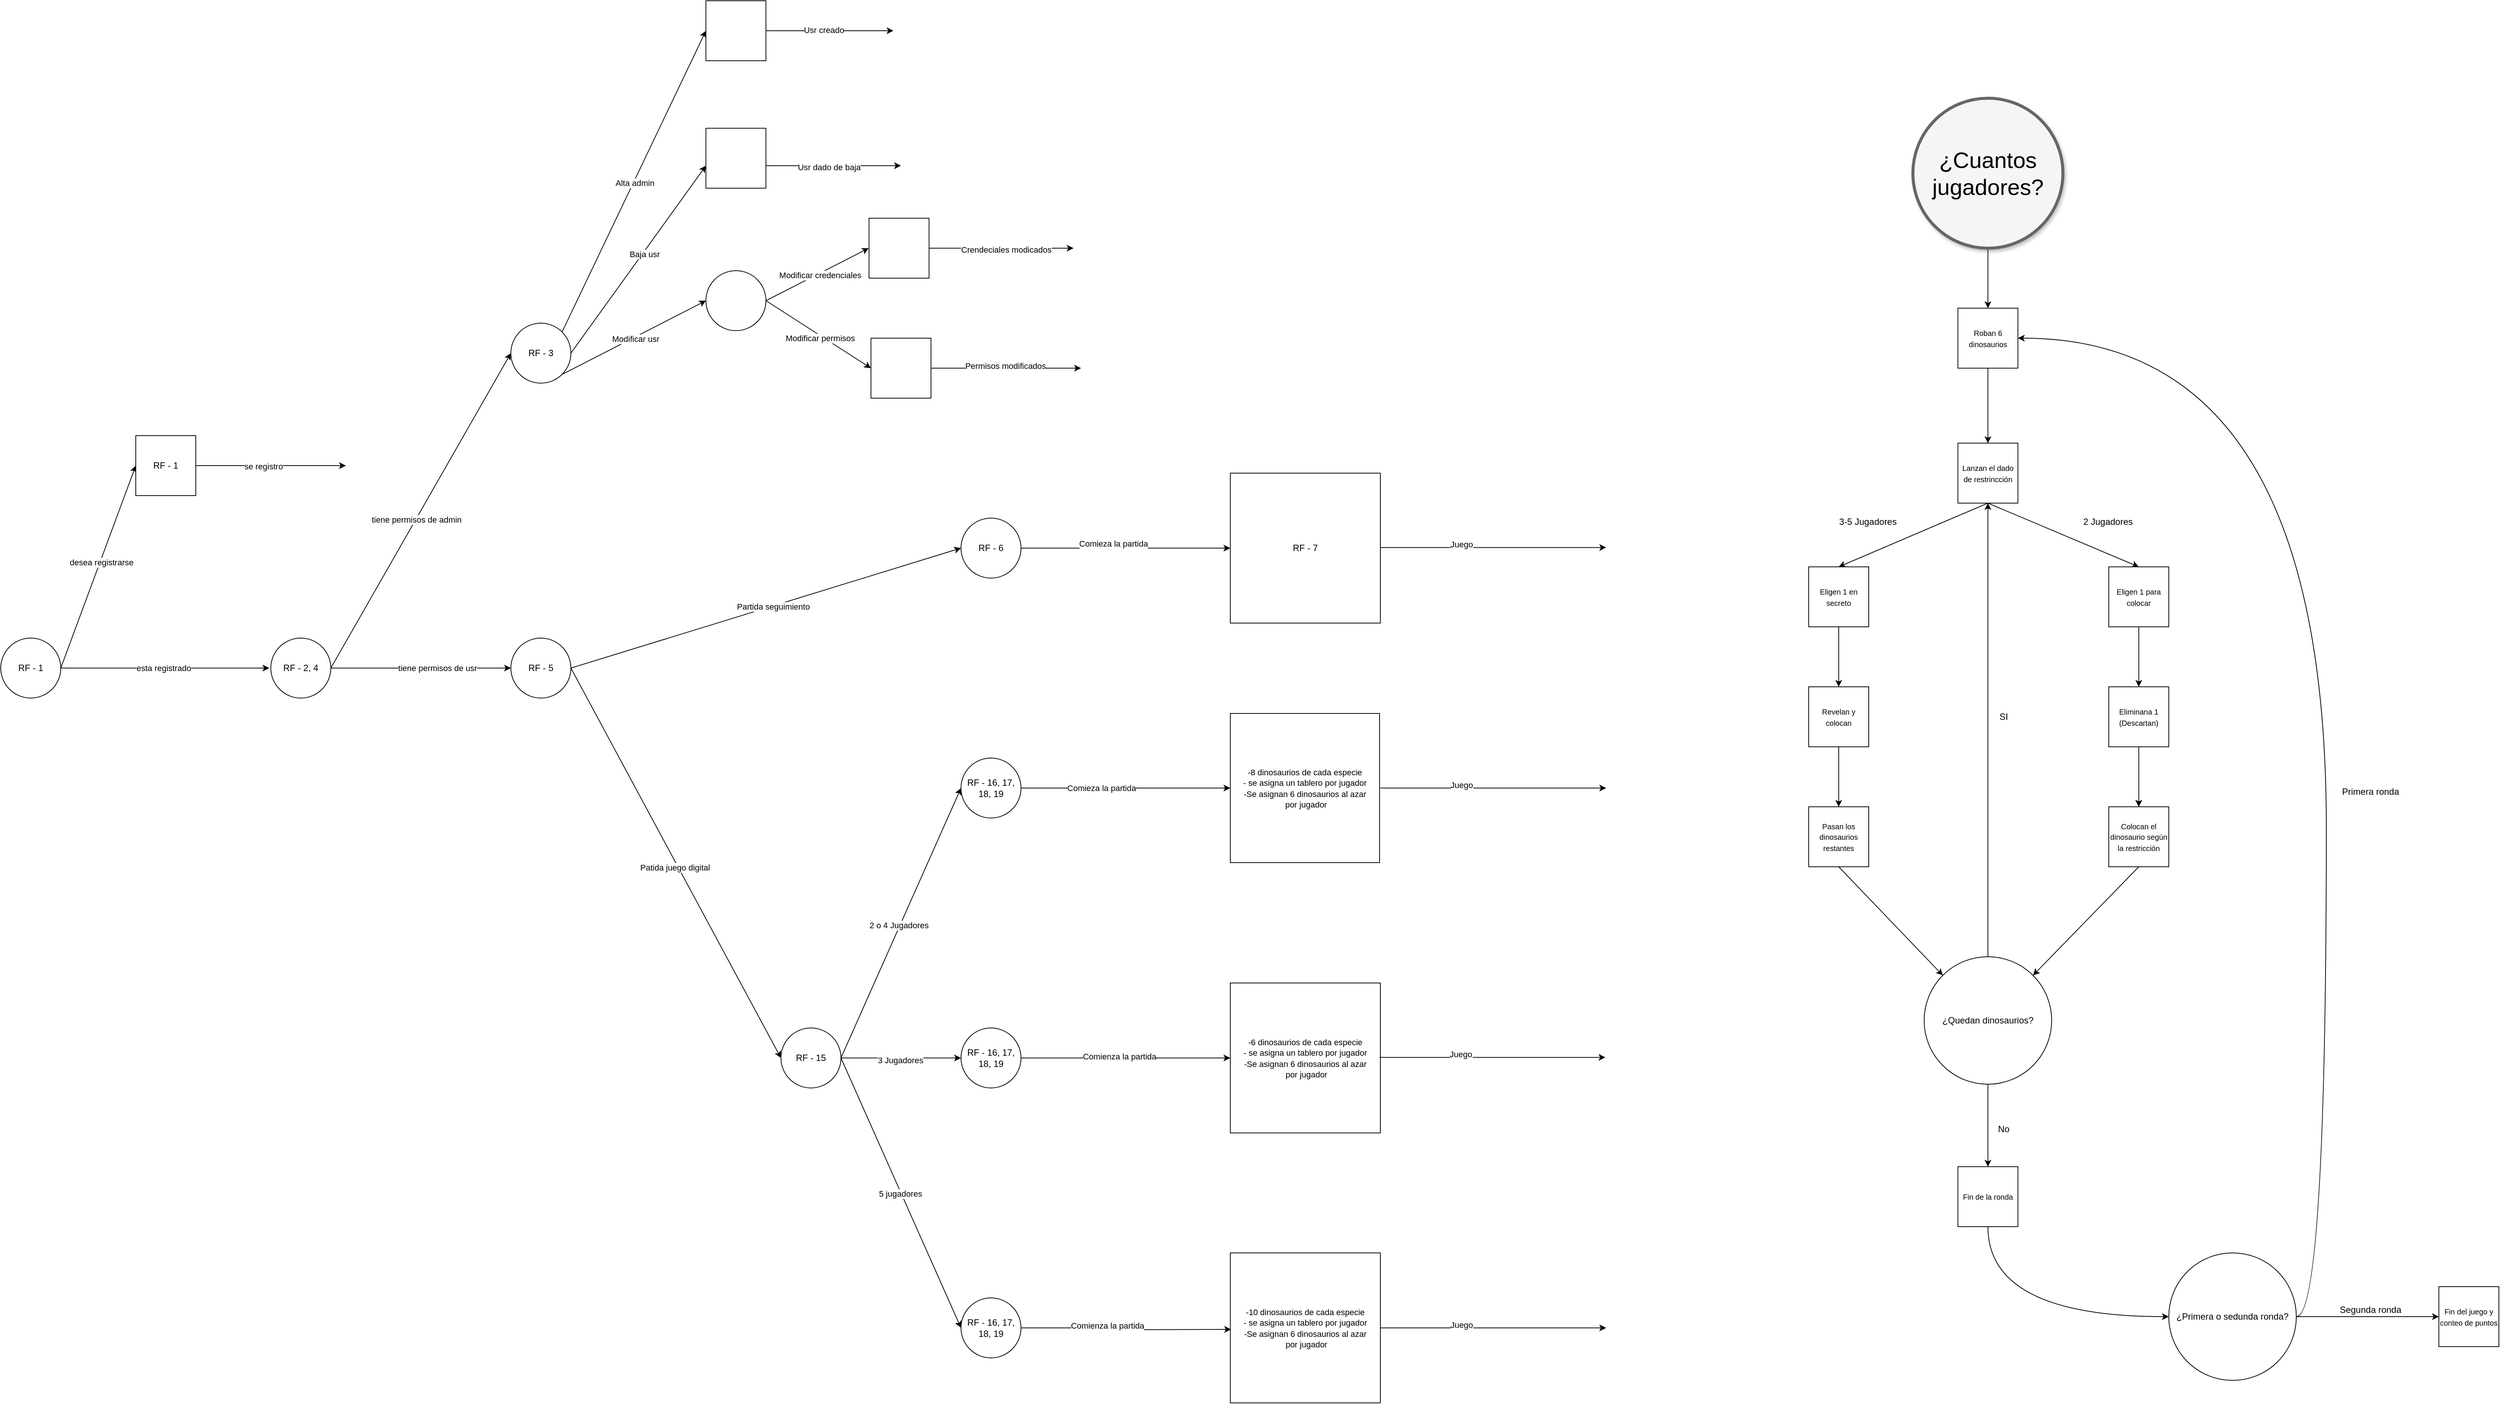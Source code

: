 <mxfile version="28.0.4">
  <diagram name="Page-1" id="ff44883e-f642-bcb2-894b-16b3d25a3f0b">
    <mxGraphModel grid="1" page="1" gridSize="10" guides="1" tooltips="1" connect="1" arrows="1" fold="1" pageScale="1.5" pageWidth="1169" pageHeight="826" background="none" math="0" shadow="0">
      <root>
        <mxCell id="0" style=";html=1;" />
        <mxCell id="1" style=";html=1;" parent="0" />
        <mxCell id="zzdUzjvPum1pIaP3uu2M-7" style="rounded=0;orthogonalLoop=1;jettySize=auto;html=1;exitX=1;exitY=0.5;exitDx=0;exitDy=0;entryX=0;entryY=0.5;entryDx=0;entryDy=0;" edge="1" parent="1" source="zzdUzjvPum1pIaP3uu2M-1" target="zzdUzjvPum1pIaP3uu2M-67">
          <mxGeometry relative="1" as="geometry">
            <mxPoint x="2280.0" y="-1160" as="targetPoint" />
          </mxGeometry>
        </mxCell>
        <mxCell id="zzdUzjvPum1pIaP3uu2M-8" value="desea registrarse" style="edgeLabel;html=1;align=center;verticalAlign=middle;resizable=0;points=[];" connectable="0" vertex="1" parent="zzdUzjvPum1pIaP3uu2M-7">
          <mxGeometry x="0.051" y="-1" relative="1" as="geometry">
            <mxPoint as="offset" />
          </mxGeometry>
        </mxCell>
        <mxCell id="zzdUzjvPum1pIaP3uu2M-1" value="RF - 1" style="ellipse;whiteSpace=wrap;html=1;aspect=fixed;" vertex="1" parent="1">
          <mxGeometry x="1920" y="-1600" width="80" height="80" as="geometry" />
        </mxCell>
        <mxCell id="zzdUzjvPum1pIaP3uu2M-11" style="rounded=0;orthogonalLoop=1;jettySize=auto;html=1;exitX=1;exitY=0.5;exitDx=0;exitDy=0;entryX=0;entryY=0.5;entryDx=0;entryDy=0;" edge="1" parent="1" source="zzdUzjvPum1pIaP3uu2M-3" target="zzdUzjvPum1pIaP3uu2M-10">
          <mxGeometry relative="1" as="geometry" />
        </mxCell>
        <mxCell id="zzdUzjvPum1pIaP3uu2M-12" value="tiene permisos de admin" style="edgeLabel;html=1;align=center;verticalAlign=middle;resizable=0;points=[];" connectable="0" vertex="1" parent="zzdUzjvPum1pIaP3uu2M-11">
          <mxGeometry x="-0.055" relative="1" as="geometry">
            <mxPoint as="offset" />
          </mxGeometry>
        </mxCell>
        <mxCell id="zzdUzjvPum1pIaP3uu2M-14" style="rounded=0;orthogonalLoop=1;jettySize=auto;html=1;exitX=1;exitY=0.5;exitDx=0;exitDy=0;entryX=0;entryY=0.5;entryDx=0;entryDy=0;" edge="1" parent="1" source="zzdUzjvPum1pIaP3uu2M-3" target="zzdUzjvPum1pIaP3uu2M-13">
          <mxGeometry relative="1" as="geometry" />
        </mxCell>
        <mxCell id="zzdUzjvPum1pIaP3uu2M-15" value="tiene permisos de usr" style="edgeLabel;html=1;align=center;verticalAlign=middle;resizable=0;points=[];" connectable="0" vertex="1" parent="zzdUzjvPum1pIaP3uu2M-14">
          <mxGeometry x="0.182" relative="1" as="geometry">
            <mxPoint as="offset" />
          </mxGeometry>
        </mxCell>
        <mxCell id="zzdUzjvPum1pIaP3uu2M-3" value="RF - 2, 4" style="ellipse;whiteSpace=wrap;html=1;aspect=fixed;" vertex="1" parent="1">
          <mxGeometry x="2280" y="-1600" width="80" height="80" as="geometry" />
        </mxCell>
        <mxCell id="zzdUzjvPum1pIaP3uu2M-4" style="rounded=0;orthogonalLoop=1;jettySize=auto;html=1;exitX=1;exitY=0.5;exitDx=0;exitDy=0;" edge="1" parent="1" source="zzdUzjvPum1pIaP3uu2M-1">
          <mxGeometry relative="1" as="geometry">
            <mxPoint x="2278" y="-1560" as="targetPoint" />
          </mxGeometry>
        </mxCell>
        <mxCell id="zzdUzjvPum1pIaP3uu2M-6" value="esta registrado" style="edgeLabel;html=1;align=center;verticalAlign=middle;resizable=0;points=[];" connectable="0" vertex="1" parent="zzdUzjvPum1pIaP3uu2M-4">
          <mxGeometry x="-0.014" relative="1" as="geometry">
            <mxPoint as="offset" />
          </mxGeometry>
        </mxCell>
        <mxCell id="zzdUzjvPum1pIaP3uu2M-23" style="rounded=0;orthogonalLoop=1;jettySize=auto;html=1;exitX=1;exitY=0;exitDx=0;exitDy=0;entryX=0;entryY=0.5;entryDx=0;entryDy=0;" edge="1" parent="1" source="zzdUzjvPum1pIaP3uu2M-10" target="zzdUzjvPum1pIaP3uu2M-37">
          <mxGeometry relative="1" as="geometry">
            <mxPoint x="2860.0" y="-2420" as="targetPoint" />
          </mxGeometry>
        </mxCell>
        <mxCell id="zzdUzjvPum1pIaP3uu2M-24" value="Alta admin" style="edgeLabel;html=1;align=center;verticalAlign=middle;resizable=0;points=[];" connectable="0" vertex="1" parent="zzdUzjvPum1pIaP3uu2M-23">
          <mxGeometry x="-0.008" y="-1" relative="1" as="geometry">
            <mxPoint as="offset" />
          </mxGeometry>
        </mxCell>
        <mxCell id="zzdUzjvPum1pIaP3uu2M-26" style="rounded=0;orthogonalLoop=1;jettySize=auto;html=1;exitX=1;exitY=0.5;exitDx=0;exitDy=0;entryX=0;entryY=0.5;entryDx=0;entryDy=0;" edge="1" parent="1" source="zzdUzjvPum1pIaP3uu2M-10">
          <mxGeometry relative="1" as="geometry">
            <mxPoint x="2860.0" y="-2230" as="targetPoint" />
          </mxGeometry>
        </mxCell>
        <mxCell id="zzdUzjvPum1pIaP3uu2M-27" value="Baja usr" style="edgeLabel;html=1;align=center;verticalAlign=middle;resizable=0;points=[];" connectable="0" vertex="1" parent="zzdUzjvPum1pIaP3uu2M-26">
          <mxGeometry x="0.068" y="-2" relative="1" as="geometry">
            <mxPoint as="offset" />
          </mxGeometry>
        </mxCell>
        <mxCell id="zzdUzjvPum1pIaP3uu2M-29" style="rounded=0;orthogonalLoop=1;jettySize=auto;html=1;exitX=1;exitY=1;exitDx=0;exitDy=0;entryX=0;entryY=0.5;entryDx=0;entryDy=0;" edge="1" parent="1" source="zzdUzjvPum1pIaP3uu2M-10" target="zzdUzjvPum1pIaP3uu2M-28">
          <mxGeometry relative="1" as="geometry" />
        </mxCell>
        <mxCell id="zzdUzjvPum1pIaP3uu2M-30" value="Modificar usr" style="edgeLabel;html=1;align=center;verticalAlign=middle;resizable=0;points=[];" connectable="0" vertex="1" parent="zzdUzjvPum1pIaP3uu2M-29">
          <mxGeometry x="0.002" y="-2" relative="1" as="geometry">
            <mxPoint as="offset" />
          </mxGeometry>
        </mxCell>
        <mxCell id="zzdUzjvPum1pIaP3uu2M-10" value="RF - 3" style="ellipse;whiteSpace=wrap;html=1;aspect=fixed;" vertex="1" parent="1">
          <mxGeometry x="2600" y="-2020" width="80" height="80" as="geometry" />
        </mxCell>
        <mxCell id="zzdUzjvPum1pIaP3uu2M-17" style="rounded=0;orthogonalLoop=1;jettySize=auto;html=1;exitX=1;exitY=0.5;exitDx=0;exitDy=0;entryX=0;entryY=0.5;entryDx=0;entryDy=0;" edge="1" parent="1" source="zzdUzjvPum1pIaP3uu2M-13" target="zzdUzjvPum1pIaP3uu2M-16">
          <mxGeometry relative="1" as="geometry" />
        </mxCell>
        <mxCell id="zzdUzjvPum1pIaP3uu2M-18" value="Patida juego digital&amp;nbsp;" style="edgeLabel;html=1;align=center;verticalAlign=middle;resizable=0;points=[];" connectable="0" vertex="1" parent="zzdUzjvPum1pIaP3uu2M-17">
          <mxGeometry x="0.02" y="-2" relative="1" as="geometry">
            <mxPoint x="-1" as="offset" />
          </mxGeometry>
        </mxCell>
        <mxCell id="zzdUzjvPum1pIaP3uu2M-20" style="rounded=0;orthogonalLoop=1;jettySize=auto;html=1;exitX=1;exitY=0.5;exitDx=0;exitDy=0;entryX=0;entryY=0.5;entryDx=0;entryDy=0;" edge="1" parent="1" source="zzdUzjvPum1pIaP3uu2M-13" target="zzdUzjvPum1pIaP3uu2M-19">
          <mxGeometry relative="1" as="geometry" />
        </mxCell>
        <mxCell id="zzdUzjvPum1pIaP3uu2M-21" value="Partida seguimiento&amp;nbsp;" style="edgeLabel;html=1;align=center;verticalAlign=middle;resizable=0;points=[];" connectable="0" vertex="1" parent="zzdUzjvPum1pIaP3uu2M-20">
          <mxGeometry x="0.039" y="-1" relative="1" as="geometry">
            <mxPoint as="offset" />
          </mxGeometry>
        </mxCell>
        <mxCell id="zzdUzjvPum1pIaP3uu2M-13" value="RF - 5" style="ellipse;whiteSpace=wrap;html=1;aspect=fixed;" vertex="1" parent="1">
          <mxGeometry x="2600" y="-1600" width="80" height="80" as="geometry" />
        </mxCell>
        <mxCell id="8pfgaCcAm6i4V-2ESHth-6" style="rounded=0;orthogonalLoop=1;jettySize=auto;html=1;exitX=1;exitY=0.5;exitDx=0;exitDy=0;entryX=0;entryY=0.5;entryDx=0;entryDy=0;" edge="1" parent="1" source="zzdUzjvPum1pIaP3uu2M-16" target="8pfgaCcAm6i4V-2ESHth-5">
          <mxGeometry relative="1" as="geometry" />
        </mxCell>
        <mxCell id="8pfgaCcAm6i4V-2ESHth-7" value="3 Jugadores" style="edgeLabel;html=1;align=center;verticalAlign=middle;resizable=0;points=[];" connectable="0" vertex="1" parent="8pfgaCcAm6i4V-2ESHth-6">
          <mxGeometry x="-0.019" y="-3" relative="1" as="geometry">
            <mxPoint as="offset" />
          </mxGeometry>
        </mxCell>
        <mxCell id="8pfgaCcAm6i4V-2ESHth-9" style="rounded=0;orthogonalLoop=1;jettySize=auto;html=1;exitX=1;exitY=0.5;exitDx=0;exitDy=0;entryX=0;entryY=0.5;entryDx=0;entryDy=0;" edge="1" parent="1" source="zzdUzjvPum1pIaP3uu2M-16" target="8pfgaCcAm6i4V-2ESHth-8">
          <mxGeometry relative="1" as="geometry" />
        </mxCell>
        <mxCell id="8pfgaCcAm6i4V-2ESHth-10" value="2 o 4 Jugadores" style="edgeLabel;html=1;align=center;verticalAlign=middle;resizable=0;points=[];" connectable="0" vertex="1" parent="8pfgaCcAm6i4V-2ESHth-9">
          <mxGeometry x="-0.02" y="2" relative="1" as="geometry">
            <mxPoint as="offset" />
          </mxGeometry>
        </mxCell>
        <mxCell id="8pfgaCcAm6i4V-2ESHth-12" style="rounded=0;orthogonalLoop=1;jettySize=auto;html=1;exitX=1;exitY=0.5;exitDx=0;exitDy=0;entryX=0;entryY=0.5;entryDx=0;entryDy=0;" edge="1" parent="1" source="zzdUzjvPum1pIaP3uu2M-16" target="8pfgaCcAm6i4V-2ESHth-11">
          <mxGeometry relative="1" as="geometry" />
        </mxCell>
        <mxCell id="8pfgaCcAm6i4V-2ESHth-13" value="5 jugadores" style="edgeLabel;html=1;align=center;verticalAlign=middle;resizable=0;points=[];" connectable="0" vertex="1" parent="8pfgaCcAm6i4V-2ESHth-12">
          <mxGeometry x="0.001" y="-1" relative="1" as="geometry">
            <mxPoint as="offset" />
          </mxGeometry>
        </mxCell>
        <mxCell id="zzdUzjvPum1pIaP3uu2M-16" value="RF - 15" style="ellipse;whiteSpace=wrap;html=1;aspect=fixed;" vertex="1" parent="1">
          <mxGeometry x="2960" y="-1080" width="80" height="80" as="geometry" />
        </mxCell>
        <mxCell id="22xwDiC0nkHf0hDfVOVU-51" value="" style="edgeStyle=orthogonalEdgeStyle;rounded=0;orthogonalLoop=1;jettySize=auto;html=1;entryX=0;entryY=0.5;entryDx=0;entryDy=0;" edge="1" parent="1" source="zzdUzjvPum1pIaP3uu2M-19" target="22xwDiC0nkHf0hDfVOVU-115">
          <mxGeometry relative="1" as="geometry">
            <mxPoint x="3530" y="-1720" as="targetPoint" />
          </mxGeometry>
        </mxCell>
        <mxCell id="22xwDiC0nkHf0hDfVOVU-52" value="Comieza la partida" style="edgeLabel;html=1;align=center;verticalAlign=middle;resizable=0;points=[];" connectable="0" vertex="1" parent="22xwDiC0nkHf0hDfVOVU-51">
          <mxGeometry x="-0.118" y="6" relative="1" as="geometry">
            <mxPoint as="offset" />
          </mxGeometry>
        </mxCell>
        <mxCell id="zzdUzjvPum1pIaP3uu2M-19" value="RF - 6" style="ellipse;whiteSpace=wrap;html=1;aspect=fixed;" vertex="1" parent="1">
          <mxGeometry x="3200" y="-1760" width="80" height="80" as="geometry" />
        </mxCell>
        <mxCell id="zzdUzjvPum1pIaP3uu2M-43" style="rounded=0;orthogonalLoop=1;jettySize=auto;html=1;exitX=1;exitY=0.5;exitDx=0;exitDy=0;entryX=0;entryY=0.5;entryDx=0;entryDy=0;" edge="1" parent="1" source="zzdUzjvPum1pIaP3uu2M-28">
          <mxGeometry relative="1" as="geometry">
            <mxPoint x="3077.0" y="-2120" as="targetPoint" />
          </mxGeometry>
        </mxCell>
        <mxCell id="zzdUzjvPum1pIaP3uu2M-44" value="Modificar credenciales" style="edgeLabel;html=1;align=center;verticalAlign=middle;resizable=0;points=[];" connectable="0" vertex="1" parent="zzdUzjvPum1pIaP3uu2M-43">
          <mxGeometry x="0.029" y="-2" relative="1" as="geometry">
            <mxPoint as="offset" />
          </mxGeometry>
        </mxCell>
        <mxCell id="zzdUzjvPum1pIaP3uu2M-45" style="rounded=0;orthogonalLoop=1;jettySize=auto;html=1;exitX=1;exitY=0.5;exitDx=0;exitDy=0;entryX=0;entryY=0.5;entryDx=0;entryDy=0;" edge="1" parent="1" source="zzdUzjvPum1pIaP3uu2M-28">
          <mxGeometry relative="1" as="geometry">
            <mxPoint x="3080.0" y="-1960" as="targetPoint" />
          </mxGeometry>
        </mxCell>
        <mxCell id="zzdUzjvPum1pIaP3uu2M-46" value="Modificar permisos" style="edgeLabel;html=1;align=center;verticalAlign=middle;resizable=0;points=[];" connectable="0" vertex="1" parent="zzdUzjvPum1pIaP3uu2M-45">
          <mxGeometry x="0.043" y="-3" relative="1" as="geometry">
            <mxPoint as="offset" />
          </mxGeometry>
        </mxCell>
        <mxCell id="zzdUzjvPum1pIaP3uu2M-28" value="" style="ellipse;whiteSpace=wrap;html=1;aspect=fixed;" vertex="1" parent="1">
          <mxGeometry x="2860" y="-2090" width="80" height="80" as="geometry" />
        </mxCell>
        <mxCell id="zzdUzjvPum1pIaP3uu2M-35" style="edgeStyle=orthogonalEdgeStyle;rounded=0;orthogonalLoop=1;jettySize=auto;html=1;exitX=1;exitY=0.5;exitDx=0;exitDy=0;" edge="1" parent="1" source="zzdUzjvPum1pIaP3uu2M-33">
          <mxGeometry relative="1" as="geometry">
            <mxPoint x="3120" y="-2230.053" as="targetPoint" />
            <Array as="points">
              <mxPoint x="3020" y="-2230" />
              <mxPoint x="3020" y="-2230" />
            </Array>
          </mxGeometry>
        </mxCell>
        <mxCell id="zzdUzjvPum1pIaP3uu2M-36" value="Usr dado de baja" style="edgeLabel;html=1;align=center;verticalAlign=middle;resizable=0;points=[];" connectable="0" vertex="1" parent="zzdUzjvPum1pIaP3uu2M-35">
          <mxGeometry x="-0.017" y="-2" relative="1" as="geometry">
            <mxPoint as="offset" />
          </mxGeometry>
        </mxCell>
        <mxCell id="zzdUzjvPum1pIaP3uu2M-33" value="" style="whiteSpace=wrap;html=1;aspect=fixed;" vertex="1" parent="1">
          <mxGeometry x="2860" y="-2280" width="80" height="80" as="geometry" />
        </mxCell>
        <mxCell id="zzdUzjvPum1pIaP3uu2M-39" style="edgeStyle=orthogonalEdgeStyle;rounded=0;orthogonalLoop=1;jettySize=auto;html=1;exitX=1;exitY=0.5;exitDx=0;exitDy=0;" edge="1" parent="1" source="zzdUzjvPum1pIaP3uu2M-37">
          <mxGeometry relative="1" as="geometry">
            <mxPoint x="3110" y="-2410.053" as="targetPoint" />
          </mxGeometry>
        </mxCell>
        <mxCell id="zzdUzjvPum1pIaP3uu2M-40" value="Usr creado" style="edgeLabel;html=1;align=center;verticalAlign=middle;resizable=0;points=[];" connectable="0" vertex="1" parent="zzdUzjvPum1pIaP3uu2M-39">
          <mxGeometry x="-0.097" y="1" relative="1" as="geometry">
            <mxPoint as="offset" />
          </mxGeometry>
        </mxCell>
        <mxCell id="zzdUzjvPum1pIaP3uu2M-37" value="" style="whiteSpace=wrap;html=1;aspect=fixed;" vertex="1" parent="1">
          <mxGeometry x="2860" y="-2450" width="80" height="80" as="geometry" />
        </mxCell>
        <mxCell id="zzdUzjvPum1pIaP3uu2M-48" style="edgeStyle=orthogonalEdgeStyle;rounded=0;orthogonalLoop=1;jettySize=auto;html=1;exitX=1;exitY=0.5;exitDx=0;exitDy=0;" edge="1" parent="1">
          <mxGeometry relative="1" as="geometry">
            <mxPoint x="3157.0" y="-2120" as="sourcePoint" />
            <mxPoint x="3350" y="-2120" as="targetPoint" />
          </mxGeometry>
        </mxCell>
        <mxCell id="zzdUzjvPum1pIaP3uu2M-50" value="c" style="edgeLabel;html=1;align=center;verticalAlign=middle;resizable=0;points=[];" connectable="0" vertex="1" parent="zzdUzjvPum1pIaP3uu2M-48">
          <mxGeometry x="0.063" relative="1" as="geometry">
            <mxPoint as="offset" />
          </mxGeometry>
        </mxCell>
        <mxCell id="zzdUzjvPum1pIaP3uu2M-51" value="Crendeciales modicados" style="edgeLabel;html=1;align=center;verticalAlign=middle;resizable=0;points=[];" connectable="0" vertex="1" parent="zzdUzjvPum1pIaP3uu2M-48">
          <mxGeometry x="0.063" y="-2" relative="1" as="geometry">
            <mxPoint as="offset" />
          </mxGeometry>
        </mxCell>
        <mxCell id="zzdUzjvPum1pIaP3uu2M-54" style="edgeStyle=orthogonalEdgeStyle;rounded=0;orthogonalLoop=1;jettySize=auto;html=1;" edge="1" parent="1" source="zzdUzjvPum1pIaP3uu2M-47">
          <mxGeometry relative="1" as="geometry">
            <mxPoint x="3360" y="-1960" as="targetPoint" />
          </mxGeometry>
        </mxCell>
        <mxCell id="zzdUzjvPum1pIaP3uu2M-55" value="Permisos modificados" style="edgeLabel;html=1;align=center;verticalAlign=middle;resizable=0;points=[];" connectable="0" vertex="1" parent="zzdUzjvPum1pIaP3uu2M-54">
          <mxGeometry x="-0.011" y="3" relative="1" as="geometry">
            <mxPoint as="offset" />
          </mxGeometry>
        </mxCell>
        <mxCell id="zzdUzjvPum1pIaP3uu2M-47" value="" style="whiteSpace=wrap;html=1;aspect=fixed;" vertex="1" parent="1">
          <mxGeometry x="3080" y="-2000" width="80" height="80" as="geometry" />
        </mxCell>
        <mxCell id="zzdUzjvPum1pIaP3uu2M-52" value="" style="whiteSpace=wrap;html=1;aspect=fixed;" vertex="1" parent="1">
          <mxGeometry x="3077.39" y="-2160" width="80" height="80" as="geometry" />
        </mxCell>
        <mxCell id="zzdUzjvPum1pIaP3uu2M-68" style="edgeStyle=orthogonalEdgeStyle;rounded=0;orthogonalLoop=1;jettySize=auto;html=1;" edge="1" parent="1" source="zzdUzjvPum1pIaP3uu2M-67">
          <mxGeometry relative="1" as="geometry">
            <mxPoint x="2380" y="-1830" as="targetPoint" />
          </mxGeometry>
        </mxCell>
        <mxCell id="zzdUzjvPum1pIaP3uu2M-69" value="se registro" style="edgeLabel;html=1;align=center;verticalAlign=middle;resizable=0;points=[];" connectable="0" vertex="1" parent="zzdUzjvPum1pIaP3uu2M-68">
          <mxGeometry x="0.151" y="1" relative="1" as="geometry">
            <mxPoint x="-25" y="1" as="offset" />
          </mxGeometry>
        </mxCell>
        <mxCell id="zzdUzjvPum1pIaP3uu2M-67" value="RF - 1" style="whiteSpace=wrap;html=1;aspect=fixed;" vertex="1" parent="1">
          <mxGeometry x="2100" y="-1870" width="80" height="80" as="geometry" />
        </mxCell>
        <mxCell id="22xwDiC0nkHf0hDfVOVU-4" style="edgeStyle=orthogonalEdgeStyle;rounded=0;orthogonalLoop=1;jettySize=auto;html=1;entryX=0;entryY=0.5;entryDx=0;entryDy=0;" edge="1" parent="1" source="8pfgaCcAm6i4V-2ESHth-5" target="22xwDiC0nkHf0hDfVOVU-3">
          <mxGeometry relative="1" as="geometry" />
        </mxCell>
        <mxCell id="22xwDiC0nkHf0hDfVOVU-8" value="Comienza la partida" style="edgeLabel;html=1;align=center;verticalAlign=middle;resizable=0;points=[];" connectable="0" vertex="1" parent="22xwDiC0nkHf0hDfVOVU-4">
          <mxGeometry x="-0.063" y="2" relative="1" as="geometry">
            <mxPoint as="offset" />
          </mxGeometry>
        </mxCell>
        <mxCell id="8pfgaCcAm6i4V-2ESHth-5" value="RF - 16, 17, 18, 19" style="ellipse;whiteSpace=wrap;html=1;aspect=fixed;" vertex="1" parent="1">
          <mxGeometry x="3200" y="-1080" width="80" height="80" as="geometry" />
        </mxCell>
        <mxCell id="22xwDiC0nkHf0hDfVOVU-2" style="rounded=0;orthogonalLoop=1;jettySize=auto;html=1;entryX=0;entryY=0.5;entryDx=0;entryDy=0;" edge="1" parent="1" source="8pfgaCcAm6i4V-2ESHth-8" target="22xwDiC0nkHf0hDfVOVU-1">
          <mxGeometry relative="1" as="geometry">
            <Array as="points" />
          </mxGeometry>
        </mxCell>
        <mxCell id="22xwDiC0nkHf0hDfVOVU-7" value="Comieza la partida" style="edgeLabel;html=1;align=center;verticalAlign=middle;resizable=0;points=[];" connectable="0" vertex="1" parent="22xwDiC0nkHf0hDfVOVU-2">
          <mxGeometry x="-0.237" relative="1" as="geometry">
            <mxPoint as="offset" />
          </mxGeometry>
        </mxCell>
        <mxCell id="8pfgaCcAm6i4V-2ESHth-8" value="RF - 16, 17, 18, 19" style="ellipse;whiteSpace=wrap;html=1;aspect=fixed;" vertex="1" parent="1">
          <mxGeometry x="3200" y="-1440" width="80" height="80" as="geometry" />
        </mxCell>
        <mxCell id="8pfgaCcAm6i4V-2ESHth-11" value="RF - 16, 17, 18, 19" style="ellipse;whiteSpace=wrap;html=1;aspect=fixed;" vertex="1" parent="1">
          <mxGeometry x="3200" y="-720" width="80" height="80" as="geometry" />
        </mxCell>
        <mxCell id="22xwDiC0nkHf0hDfVOVU-1" value="&lt;span style=&quot;font-size: 11px; text-wrap-mode: nowrap; background-color: rgb(255, 255, 255);&quot;&gt;-8 dinosaurios de cada especie&lt;/span&gt;&lt;br style=&quot;font-size: 11px; text-wrap-mode: nowrap;&quot;&gt;&lt;span style=&quot;font-size: 11px; text-wrap-mode: nowrap; background-color: rgb(255, 255, 255);&quot;&gt;- se asigna un tablero por jugador&lt;/span&gt;&lt;br style=&quot;font-size: 11px; text-wrap-mode: nowrap;&quot;&gt;&lt;span style=&quot;font-size: 11px; text-wrap-mode: nowrap; background-color: rgb(255, 255, 255);&quot;&gt;-Se asignan 6 dinosaurios al azar&lt;br&gt;&amp;nbsp;por jugador&lt;/span&gt;" style="whiteSpace=wrap;html=1;aspect=fixed;" vertex="1" parent="1">
          <mxGeometry x="3559" y="-1499.5" width="199" height="199" as="geometry" />
        </mxCell>
        <mxCell id="22xwDiC0nkHf0hDfVOVU-3" value="&lt;span style=&quot;font-size: 11px; text-wrap-mode: nowrap; background-color: rgb(255, 255, 255);&quot;&gt;-6 dinosaurios de cada especie&lt;/span&gt;&lt;br style=&quot;font-size: 11px; text-wrap-mode: nowrap;&quot;&gt;&lt;span style=&quot;font-size: 11px; text-wrap-mode: nowrap; background-color: rgb(255, 255, 255);&quot;&gt;- se asigna un tablero por jugador&lt;/span&gt;&lt;br style=&quot;font-size: 11px; text-wrap-mode: nowrap;&quot;&gt;&lt;span style=&quot;font-size: 11px; text-wrap-mode: nowrap; background-color: rgb(255, 255, 255);&quot;&gt;-Se asignan 6 dinosaurios al azar&lt;br&gt;&amp;nbsp;por jugador&lt;/span&gt;" style="whiteSpace=wrap;html=1;aspect=fixed;" vertex="1" parent="1">
          <mxGeometry x="3559" y="-1140" width="200" height="200" as="geometry" />
        </mxCell>
        <mxCell id="22xwDiC0nkHf0hDfVOVU-11" style="rounded=0;orthogonalLoop=1;jettySize=auto;html=1;exitX=1;exitY=0.5;exitDx=0;exitDy=0;" edge="1" parent="1" source="22xwDiC0nkHf0hDfVOVU-5">
          <mxGeometry relative="1" as="geometry">
            <mxPoint x="4060" y="-680" as="targetPoint" />
          </mxGeometry>
        </mxCell>
        <mxCell id="22xwDiC0nkHf0hDfVOVU-108" value="Juego" style="edgeLabel;html=1;align=center;verticalAlign=middle;resizable=0;points=[];" connectable="0" vertex="1" parent="22xwDiC0nkHf0hDfVOVU-11">
          <mxGeometry x="-0.29" y="4" relative="1" as="geometry">
            <mxPoint x="1" as="offset" />
          </mxGeometry>
        </mxCell>
        <mxCell id="22xwDiC0nkHf0hDfVOVU-5" value="&lt;span style=&quot;font-size: 11px; text-wrap-mode: nowrap; background-color: rgb(255, 255, 255);&quot;&gt;-10 dinosaurios de cada especie&lt;/span&gt;&lt;br style=&quot;font-size: 11px; text-wrap-mode: nowrap;&quot;&gt;&lt;span style=&quot;font-size: 11px; text-wrap-mode: nowrap; background-color: rgb(255, 255, 255);&quot;&gt;- se asigna un tablero por jugador&lt;/span&gt;&lt;br style=&quot;font-size: 11px; text-wrap-mode: nowrap;&quot;&gt;&lt;span style=&quot;font-size: 11px; text-wrap-mode: nowrap; background-color: rgb(255, 255, 255);&quot;&gt;-Se asignan 6 dinosaurios al azar&lt;br&gt;&amp;nbsp;por jugador&lt;/span&gt;" style="whiteSpace=wrap;html=1;aspect=fixed;" vertex="1" parent="1">
          <mxGeometry x="3559" y="-780" width="200" height="200" as="geometry" />
        </mxCell>
        <mxCell id="22xwDiC0nkHf0hDfVOVU-6" style="edgeStyle=orthogonalEdgeStyle;rounded=0;orthogonalLoop=1;jettySize=auto;html=1;" edge="1" parent="1" source="8pfgaCcAm6i4V-2ESHth-11">
          <mxGeometry relative="1" as="geometry">
            <mxPoint x="3560" y="-678" as="targetPoint" />
          </mxGeometry>
        </mxCell>
        <mxCell id="22xwDiC0nkHf0hDfVOVU-9" value="Comienza la partida" style="edgeLabel;html=1;align=center;verticalAlign=middle;resizable=0;points=[];" connectable="0" vertex="1" parent="22xwDiC0nkHf0hDfVOVU-6">
          <mxGeometry x="-0.185" y="3" relative="1" as="geometry">
            <mxPoint as="offset" />
          </mxGeometry>
        </mxCell>
        <mxCell id="22xwDiC0nkHf0hDfVOVU-111" style="rounded=0;orthogonalLoop=1;jettySize=auto;html=1;exitX=1;exitY=0.5;exitDx=0;exitDy=0;" edge="1" parent="1">
          <mxGeometry relative="1" as="geometry">
            <mxPoint x="3758" y="-1040.77" as="sourcePoint" />
            <mxPoint x="4059" y="-1040.77" as="targetPoint" />
          </mxGeometry>
        </mxCell>
        <mxCell id="22xwDiC0nkHf0hDfVOVU-112" value="Juego" style="edgeLabel;html=1;align=center;verticalAlign=middle;resizable=0;points=[];" connectable="0" vertex="1" parent="22xwDiC0nkHf0hDfVOVU-111">
          <mxGeometry x="-0.29" y="4" relative="1" as="geometry">
            <mxPoint x="1" as="offset" />
          </mxGeometry>
        </mxCell>
        <mxCell id="22xwDiC0nkHf0hDfVOVU-113" style="rounded=0;orthogonalLoop=1;jettySize=auto;html=1;exitX=1;exitY=0.5;exitDx=0;exitDy=0;" edge="1" parent="1">
          <mxGeometry relative="1" as="geometry">
            <mxPoint x="3759" y="-1400" as="sourcePoint" />
            <mxPoint x="4060" y="-1400" as="targetPoint" />
          </mxGeometry>
        </mxCell>
        <mxCell id="22xwDiC0nkHf0hDfVOVU-114" value="Juego" style="edgeLabel;html=1;align=center;verticalAlign=middle;resizable=0;points=[];" connectable="0" vertex="1" parent="22xwDiC0nkHf0hDfVOVU-113">
          <mxGeometry x="-0.29" y="4" relative="1" as="geometry">
            <mxPoint x="1" as="offset" />
          </mxGeometry>
        </mxCell>
        <mxCell id="22xwDiC0nkHf0hDfVOVU-115" value="RF - 7" style="whiteSpace=wrap;html=1;aspect=fixed;" vertex="1" parent="1">
          <mxGeometry x="3559" y="-1820" width="200" height="200" as="geometry" />
        </mxCell>
        <mxCell id="22xwDiC0nkHf0hDfVOVU-116" style="rounded=0;orthogonalLoop=1;jettySize=auto;html=1;exitX=1;exitY=0.5;exitDx=0;exitDy=0;" edge="1" parent="1">
          <mxGeometry relative="1" as="geometry">
            <mxPoint x="3759" y="-1720.77" as="sourcePoint" />
            <mxPoint x="4060" y="-1720.77" as="targetPoint" />
          </mxGeometry>
        </mxCell>
        <mxCell id="22xwDiC0nkHf0hDfVOVU-117" value="Juego" style="edgeLabel;html=1;align=center;verticalAlign=middle;resizable=0;points=[];" connectable="0" vertex="1" parent="22xwDiC0nkHf0hDfVOVU-116">
          <mxGeometry x="-0.29" y="4" relative="1" as="geometry">
            <mxPoint x="1" as="offset" />
          </mxGeometry>
        </mxCell>
        <mxCell id="22xwDiC0nkHf0hDfVOVU-118" style="edgeStyle=orthogonalEdgeStyle;rounded=0;orthogonalLoop=1;jettySize=auto;html=1;exitX=0.5;exitY=1;exitDx=0;exitDy=0;entryX=0.5;entryY=0;entryDx=0;entryDy=0;" edge="1" parent="1" source="22xwDiC0nkHf0hDfVOVU-119">
          <mxGeometry relative="1" as="geometry">
            <mxPoint x="4568.89" y="-2040.0" as="targetPoint" />
          </mxGeometry>
        </mxCell>
        <mxCell id="22xwDiC0nkHf0hDfVOVU-119" value="¿Cuantos jugadores?" style="ellipse;whiteSpace=wrap;html=1;rounded=0;shadow=1;strokeColor=#666666;strokeWidth=4;fontSize=30;align=center;fillColor=#f5f5f5;" vertex="1" parent="1">
          <mxGeometry x="4468.89" y="-2320" width="200" height="200" as="geometry" />
        </mxCell>
        <mxCell id="22xwDiC0nkHf0hDfVOVU-120" value="2 Jugadores" style="text;html=1;strokeColor=none;fillColor=none;align=center;verticalAlign=middle;whiteSpace=wrap;rounded=0;shadow=1;labelBackgroundColor=none;fontSize=12;rotation=0;" vertex="1" parent="1">
          <mxGeometry x="4650" y="-1765" width="157.65" height="20" as="geometry" />
        </mxCell>
        <mxCell id="22xwDiC0nkHf0hDfVOVU-121" style="edgeStyle=orthogonalEdgeStyle;rounded=0;orthogonalLoop=1;jettySize=auto;html=1;exitX=0.5;exitY=1;exitDx=0;exitDy=0;entryX=0.5;entryY=0;entryDx=0;entryDy=0;" edge="1" parent="1" source="22xwDiC0nkHf0hDfVOVU-122" target="22xwDiC0nkHf0hDfVOVU-125">
          <mxGeometry relative="1" as="geometry" />
        </mxCell>
        <mxCell id="22xwDiC0nkHf0hDfVOVU-122" value="&lt;font size=&quot;1&quot;&gt;Roban 6 dinosaurios&lt;/font&gt;" style="whiteSpace=wrap;html=1;aspect=fixed;" vertex="1" parent="1">
          <mxGeometry x="4528.89" y="-2040" width="80" height="80" as="geometry" />
        </mxCell>
        <mxCell id="22xwDiC0nkHf0hDfVOVU-123" style="rounded=0;orthogonalLoop=1;jettySize=auto;html=1;exitX=0.5;exitY=1;exitDx=0;exitDy=0;entryX=0.5;entryY=0;entryDx=0;entryDy=0;" edge="1" parent="1" source="22xwDiC0nkHf0hDfVOVU-125" target="22xwDiC0nkHf0hDfVOVU-127">
          <mxGeometry relative="1" as="geometry" />
        </mxCell>
        <mxCell id="22xwDiC0nkHf0hDfVOVU-124" style="rounded=0;orthogonalLoop=1;jettySize=auto;html=1;exitX=0.5;exitY=1;exitDx=0;exitDy=0;entryX=0.5;entryY=0;entryDx=0;entryDy=0;" edge="1" parent="1" source="22xwDiC0nkHf0hDfVOVU-125" target="22xwDiC0nkHf0hDfVOVU-142">
          <mxGeometry relative="1" as="geometry" />
        </mxCell>
        <mxCell id="22xwDiC0nkHf0hDfVOVU-125" value="&lt;span style=&quot;font-size: x-small;&quot;&gt;Lanzan el dado de restrincción&lt;/span&gt;" style="whiteSpace=wrap;html=1;aspect=fixed;" vertex="1" parent="1">
          <mxGeometry x="4528.89" y="-1860" width="80" height="80" as="geometry" />
        </mxCell>
        <mxCell id="22xwDiC0nkHf0hDfVOVU-126" style="edgeStyle=orthogonalEdgeStyle;rounded=0;orthogonalLoop=1;jettySize=auto;html=1;entryX=0.5;entryY=0;entryDx=0;entryDy=0;" edge="1" parent="1" source="22xwDiC0nkHf0hDfVOVU-127" target="22xwDiC0nkHf0hDfVOVU-132">
          <mxGeometry relative="1" as="geometry" />
        </mxCell>
        <mxCell id="22xwDiC0nkHf0hDfVOVU-127" value="&lt;span style=&quot;font-size: x-small;&quot;&gt;Eligen 1 para colocar&lt;/span&gt;" style="whiteSpace=wrap;html=1;aspect=fixed;" vertex="1" parent="1">
          <mxGeometry x="4730.0" y="-1695" width="80" height="80" as="geometry" />
        </mxCell>
        <mxCell id="22xwDiC0nkHf0hDfVOVU-128" style="rounded=0;orthogonalLoop=1;jettySize=auto;html=1;entryX=1;entryY=0;entryDx=0;entryDy=0;exitX=0.5;exitY=1;exitDx=0;exitDy=0;" edge="1" parent="1" source="22xwDiC0nkHf0hDfVOVU-129" target="22xwDiC0nkHf0hDfVOVU-135">
          <mxGeometry relative="1" as="geometry" />
        </mxCell>
        <mxCell id="22xwDiC0nkHf0hDfVOVU-129" value="&lt;span style=&quot;font-size: x-small;&quot;&gt;Colocan dinosaurio según la restricción&lt;/span&gt;" style="whiteSpace=wrap;html=1;aspect=fixed;" vertex="1" parent="1">
          <mxGeometry x="4730.0" y="-1375" width="80" height="80" as="geometry" />
        </mxCell>
        <mxCell id="22xwDiC0nkHf0hDfVOVU-130" style="edgeStyle=orthogonalEdgeStyle;rounded=0;orthogonalLoop=1;jettySize=auto;html=1;entryX=0.5;entryY=0;entryDx=0;entryDy=0;" edge="1" parent="1" source="22xwDiC0nkHf0hDfVOVU-132" target="22xwDiC0nkHf0hDfVOVU-129">
          <mxGeometry relative="1" as="geometry" />
        </mxCell>
        <mxCell id="22xwDiC0nkHf0hDfVOVU-131" value="" style="edgeStyle=orthogonalEdgeStyle;rounded=0;orthogonalLoop=1;jettySize=auto;html=1;" edge="1" parent="1" source="22xwDiC0nkHf0hDfVOVU-132" target="22xwDiC0nkHf0hDfVOVU-140">
          <mxGeometry relative="1" as="geometry" />
        </mxCell>
        <mxCell id="22xwDiC0nkHf0hDfVOVU-132" value="&lt;span style=&quot;font-size: x-small;&quot;&gt;Eliminana 1&lt;/span&gt;&lt;br style=&quot;font-size: x-small;&quot;&gt;&lt;span style=&quot;font-size: x-small;&quot;&gt;(Descartan)&lt;/span&gt;" style="whiteSpace=wrap;html=1;aspect=fixed;" vertex="1" parent="1">
          <mxGeometry x="4730.0" y="-1535" width="80" height="80" as="geometry" />
        </mxCell>
        <mxCell id="22xwDiC0nkHf0hDfVOVU-133" style="rounded=0;orthogonalLoop=1;jettySize=auto;html=1;exitX=0.5;exitY=1;exitDx=0;exitDy=0;entryX=0.5;entryY=0;entryDx=0;entryDy=0;" edge="1" parent="1" source="22xwDiC0nkHf0hDfVOVU-135" target="22xwDiC0nkHf0hDfVOVU-137">
          <mxGeometry relative="1" as="geometry" />
        </mxCell>
        <mxCell id="22xwDiC0nkHf0hDfVOVU-134" style="edgeStyle=orthogonalEdgeStyle;rounded=0;orthogonalLoop=1;jettySize=auto;html=1;entryX=0.5;entryY=1;entryDx=0;entryDy=0;" edge="1" parent="1" source="22xwDiC0nkHf0hDfVOVU-135" target="22xwDiC0nkHf0hDfVOVU-125">
          <mxGeometry relative="1" as="geometry" />
        </mxCell>
        <mxCell id="22xwDiC0nkHf0hDfVOVU-135" value="¿Quedan dinosaurios?" style="ellipse;whiteSpace=wrap;html=1;aspect=fixed;" vertex="1" parent="1">
          <mxGeometry x="4483.89" y="-1175" width="170" height="170" as="geometry" />
        </mxCell>
        <mxCell id="22xwDiC0nkHf0hDfVOVU-136" style="edgeStyle=orthogonalEdgeStyle;rounded=0;orthogonalLoop=1;jettySize=auto;html=1;exitX=0.5;exitY=1;exitDx=0;exitDy=0;entryX=0;entryY=0.5;entryDx=0;entryDy=0;curved=1;" edge="1" parent="1" source="22xwDiC0nkHf0hDfVOVU-137" target="22xwDiC0nkHf0hDfVOVU-149">
          <mxGeometry relative="1" as="geometry" />
        </mxCell>
        <mxCell id="22xwDiC0nkHf0hDfVOVU-137" value="&lt;font size=&quot;1&quot;&gt;Fin de la ronda&lt;/font&gt;" style="whiteSpace=wrap;html=1;aspect=fixed;" vertex="1" parent="1">
          <mxGeometry x="4528.89" y="-895" width="80" height="80" as="geometry" />
        </mxCell>
        <mxCell id="22xwDiC0nkHf0hDfVOVU-138" value="No" style="text;html=1;strokeColor=none;fillColor=none;align=center;verticalAlign=middle;whiteSpace=wrap;rounded=0;shadow=1;labelBackgroundColor=none;fontSize=12;rotation=0;" vertex="1" parent="1">
          <mxGeometry x="4511.24" y="-955" width="157.65" height="20" as="geometry" />
        </mxCell>
        <mxCell id="22xwDiC0nkHf0hDfVOVU-139" value="SI" style="text;html=1;strokeColor=none;fillColor=none;align=center;verticalAlign=middle;whiteSpace=wrap;rounded=0;shadow=1;labelBackgroundColor=none;fontSize=12;rotation=0;" vertex="1" parent="1">
          <mxGeometry x="4511.24" y="-1505" width="157.65" height="20" as="geometry" />
        </mxCell>
        <mxCell id="22xwDiC0nkHf0hDfVOVU-140" value="&lt;font size=&quot;1&quot;&gt;Colocan el dinosaurio según la restricción&lt;/font&gt;" style="whiteSpace=wrap;html=1;aspect=fixed;" vertex="1" parent="1">
          <mxGeometry x="4730.0" y="-1375" width="80" height="80" as="geometry" />
        </mxCell>
        <mxCell id="22xwDiC0nkHf0hDfVOVU-141" style="edgeStyle=orthogonalEdgeStyle;rounded=0;orthogonalLoop=1;jettySize=auto;html=1;entryX=0.5;entryY=0;entryDx=0;entryDy=0;" edge="1" parent="1" source="22xwDiC0nkHf0hDfVOVU-142" target="22xwDiC0nkHf0hDfVOVU-144">
          <mxGeometry relative="1" as="geometry" />
        </mxCell>
        <mxCell id="22xwDiC0nkHf0hDfVOVU-142" value="&lt;span style=&quot;font-size: x-small;&quot;&gt;Eligen 1 en secreto&lt;/span&gt;" style="whiteSpace=wrap;html=1;aspect=fixed;" vertex="1" parent="1">
          <mxGeometry x="4330" y="-1695" width="80" height="80" as="geometry" />
        </mxCell>
        <mxCell id="22xwDiC0nkHf0hDfVOVU-143" value="" style="edgeStyle=orthogonalEdgeStyle;rounded=0;orthogonalLoop=1;jettySize=auto;html=1;" edge="1" parent="1" source="22xwDiC0nkHf0hDfVOVU-144" target="22xwDiC0nkHf0hDfVOVU-146">
          <mxGeometry relative="1" as="geometry" />
        </mxCell>
        <mxCell id="22xwDiC0nkHf0hDfVOVU-144" value="&lt;span style=&quot;font-size: x-small;&quot;&gt;Revelan y colocan&lt;/span&gt;" style="whiteSpace=wrap;html=1;aspect=fixed;" vertex="1" parent="1">
          <mxGeometry x="4330" y="-1535" width="80" height="80" as="geometry" />
        </mxCell>
        <mxCell id="22xwDiC0nkHf0hDfVOVU-145" style="rounded=0;orthogonalLoop=1;jettySize=auto;html=1;exitX=0.5;exitY=1;exitDx=0;exitDy=0;entryX=0;entryY=0;entryDx=0;entryDy=0;" edge="1" parent="1" source="22xwDiC0nkHf0hDfVOVU-146" target="22xwDiC0nkHf0hDfVOVU-135">
          <mxGeometry relative="1" as="geometry" />
        </mxCell>
        <mxCell id="22xwDiC0nkHf0hDfVOVU-146" value="&lt;font size=&quot;1&quot;&gt;Pasan los dinosaurios restantes&lt;/font&gt;" style="whiteSpace=wrap;html=1;aspect=fixed;" vertex="1" parent="1">
          <mxGeometry x="4330" y="-1375" width="80" height="80" as="geometry" />
        </mxCell>
        <mxCell id="22xwDiC0nkHf0hDfVOVU-147" value="3-5 Jugadores" style="text;html=1;strokeColor=none;fillColor=none;align=center;verticalAlign=middle;whiteSpace=wrap;rounded=0;shadow=1;labelBackgroundColor=none;fontSize=12;rotation=0;" vertex="1" parent="1">
          <mxGeometry x="4330" y="-1765" width="157.65" height="20" as="geometry" />
        </mxCell>
        <mxCell id="22xwDiC0nkHf0hDfVOVU-148" style="edgeStyle=orthogonalEdgeStyle;rounded=0;orthogonalLoop=1;jettySize=auto;html=1;entryX=1;entryY=0.5;entryDx=0;entryDy=0;curved=1;" edge="1" parent="1" source="22xwDiC0nkHf0hDfVOVU-149" target="22xwDiC0nkHf0hDfVOVU-122">
          <mxGeometry relative="1" as="geometry">
            <Array as="points">
              <mxPoint x="5020" y="-695" />
              <mxPoint x="5020" y="-2000" />
            </Array>
          </mxGeometry>
        </mxCell>
        <mxCell id="22xwDiC0nkHf0hDfVOVU-149" value="¿Primera o sedunda ronda?" style="ellipse;whiteSpace=wrap;html=1;aspect=fixed;" vertex="1" parent="1">
          <mxGeometry x="4810" y="-780" width="170" height="170" as="geometry" />
        </mxCell>
        <mxCell id="22xwDiC0nkHf0hDfVOVU-150" value="&lt;font size=&quot;1&quot;&gt;Fin del juego y conteo de puntos&lt;/font&gt;" style="whiteSpace=wrap;html=1;aspect=fixed;" vertex="1" parent="1">
          <mxGeometry x="5170" y="-735" width="80" height="80" as="geometry" />
        </mxCell>
        <mxCell id="22xwDiC0nkHf0hDfVOVU-151" style="rounded=0;orthogonalLoop=1;jettySize=auto;html=1;entryX=0;entryY=0.5;entryDx=0;entryDy=0;" edge="1" parent="1" source="22xwDiC0nkHf0hDfVOVU-149" target="22xwDiC0nkHf0hDfVOVU-150">
          <mxGeometry relative="1" as="geometry" />
        </mxCell>
        <mxCell id="22xwDiC0nkHf0hDfVOVU-152" value="Segunda ronda" style="text;html=1;strokeColor=none;fillColor=none;align=center;verticalAlign=middle;whiteSpace=wrap;rounded=0;shadow=1;labelBackgroundColor=none;fontSize=12;rotation=0;" vertex="1" parent="1">
          <mxGeometry x="5000" y="-714" width="157.65" height="20" as="geometry" />
        </mxCell>
        <mxCell id="22xwDiC0nkHf0hDfVOVU-153" value="Primera ronda" style="text;html=1;strokeColor=none;fillColor=none;align=center;verticalAlign=middle;whiteSpace=wrap;rounded=0;shadow=1;labelBackgroundColor=none;fontSize=12;rotation=0;" vertex="1" parent="1">
          <mxGeometry x="5000" y="-1405" width="157.65" height="20" as="geometry" />
        </mxCell>
      </root>
    </mxGraphModel>
  </diagram>
</mxfile>
